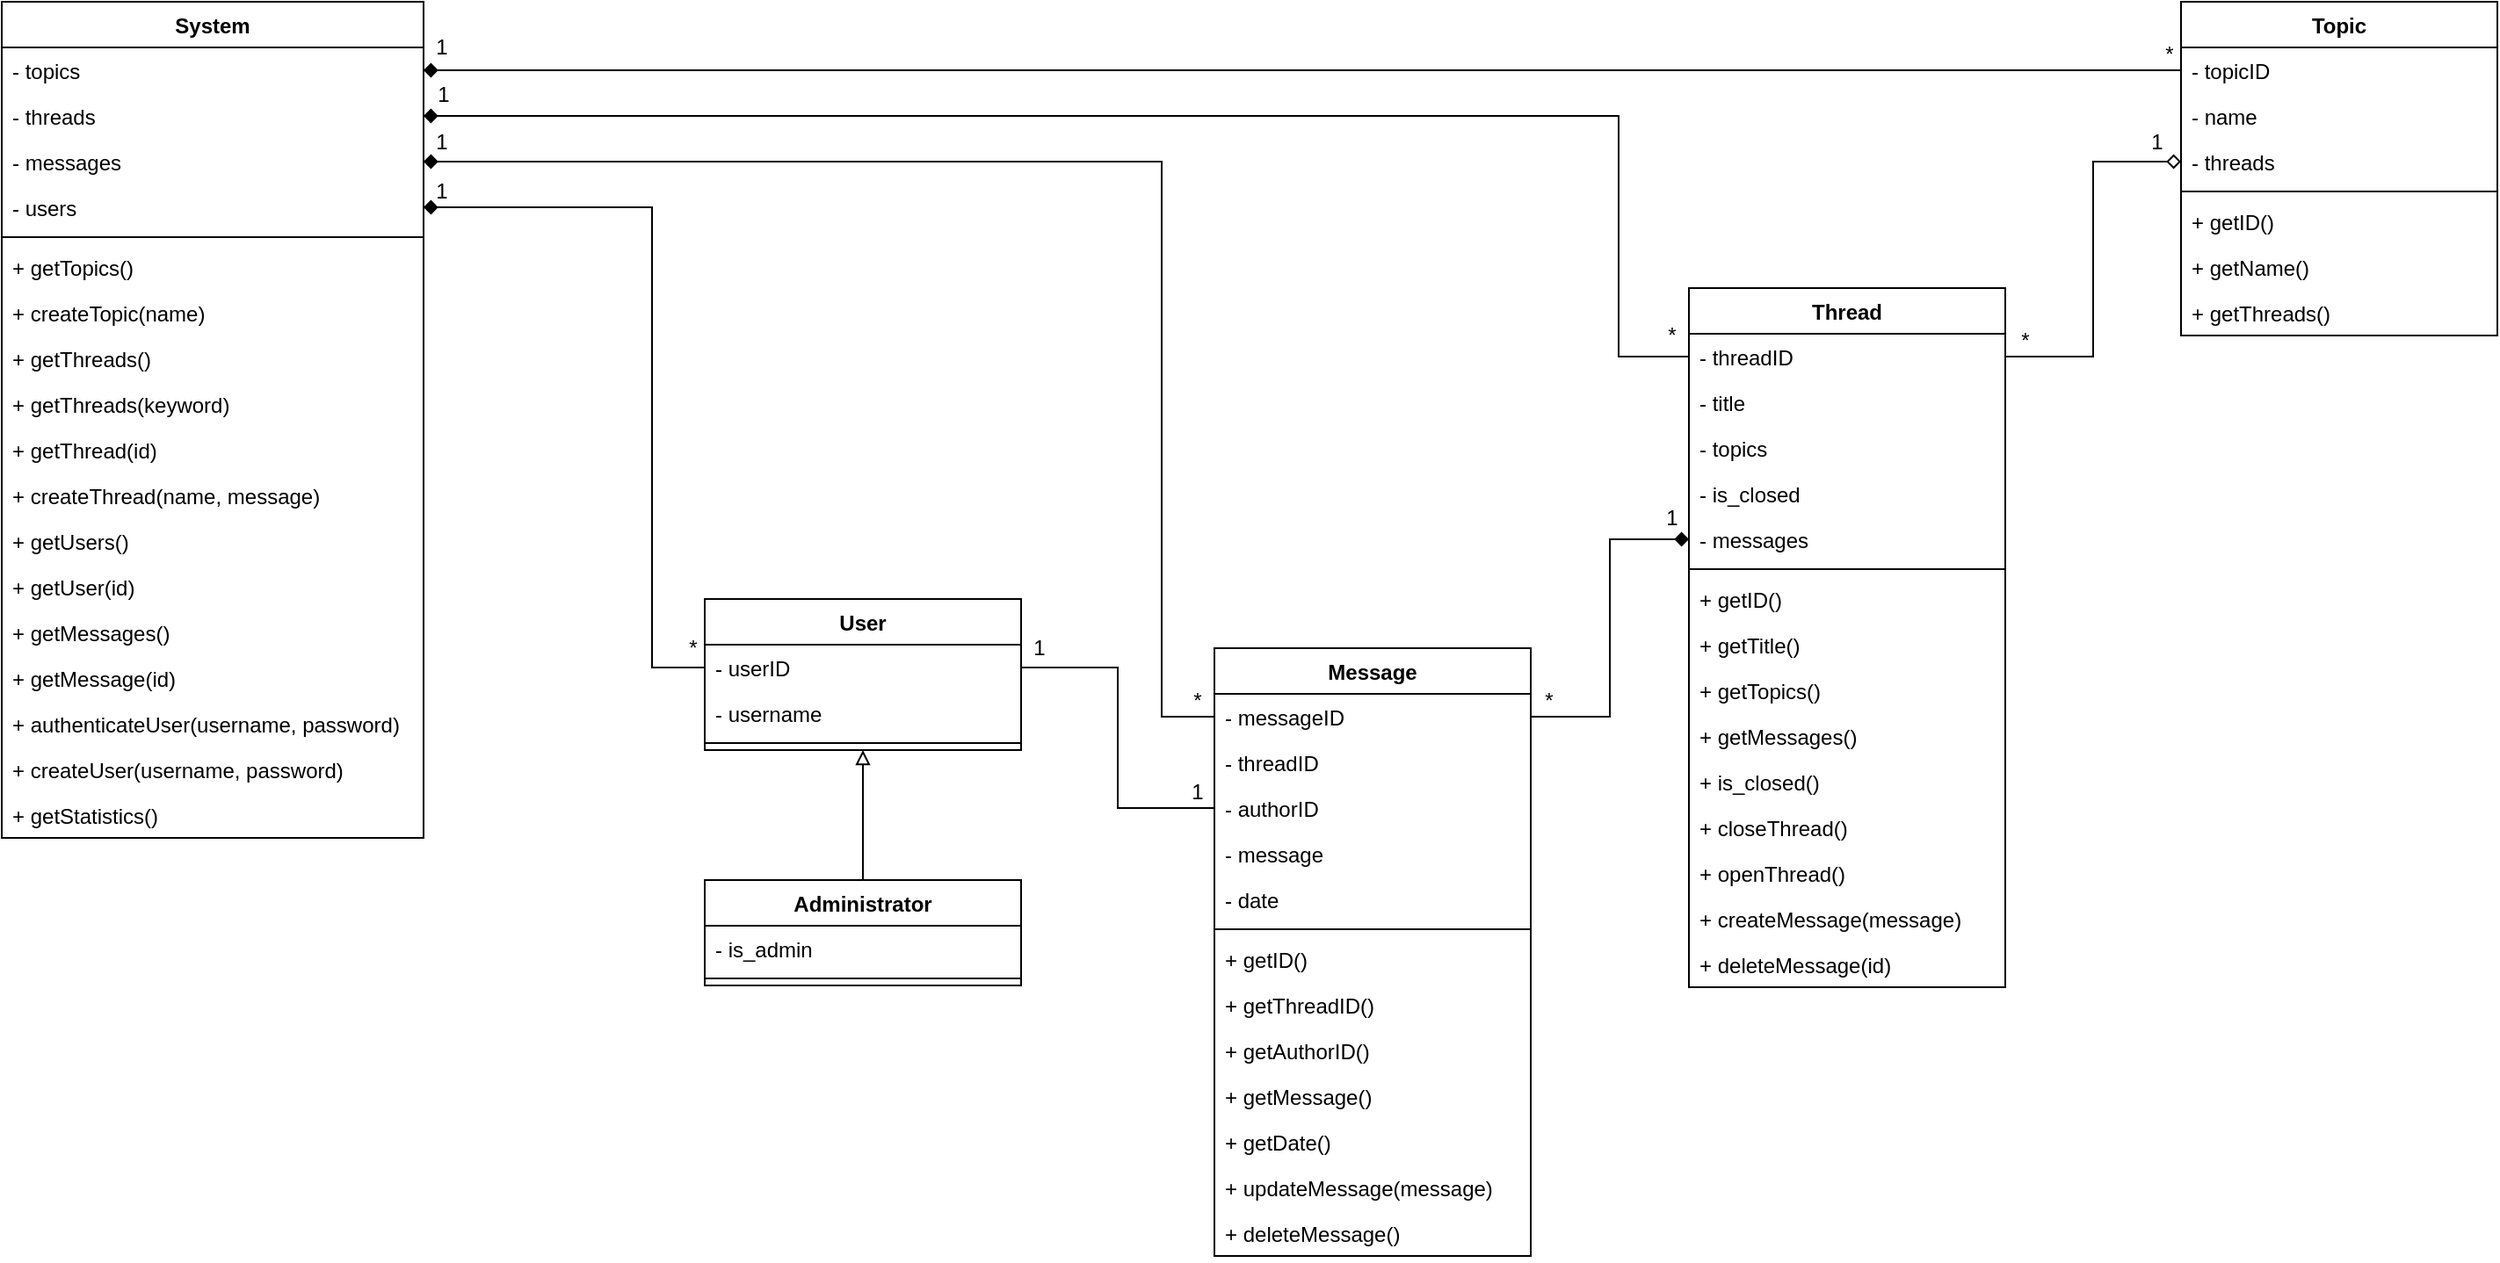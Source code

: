 <mxfile version="10.5.0" type="device"><diagram id="dw2oBZI5BR601whYxw6C" name="Page-1"><mxGraphModel dx="1567" dy="1045" grid="1" gridSize="10" guides="1" tooltips="1" connect="1" arrows="1" fold="1" page="1" pageScale="1" pageWidth="850" pageHeight="1100" math="0" shadow="0"><root><mxCell id="0"/><mxCell id="1" parent="0"/><mxCell id="RDYFZRQjuAw2cgOkWZtr-1" value="" style="group" vertex="1" connectable="0" parent="1"><mxGeometry x="440" y="380" width="180" height="86" as="geometry"/></mxCell><mxCell id="RDYFZRQjuAw2cgOkWZtr-2" value="User" style="swimlane;fontStyle=1;align=center;verticalAlign=top;childLayout=stackLayout;horizontal=1;startSize=26;horizontalStack=0;resizeParent=1;resizeParentMax=0;resizeLast=0;collapsible=1;marginBottom=0;" vertex="1" parent="RDYFZRQjuAw2cgOkWZtr-1"><mxGeometry width="180" height="86" as="geometry"/></mxCell><mxCell id="RDYFZRQjuAw2cgOkWZtr-3" value="- userID" style="text;strokeColor=none;fillColor=none;align=left;verticalAlign=top;spacingLeft=4;spacingRight=4;overflow=hidden;rotatable=0;points=[[0,0.5],[1,0.5]];portConstraint=eastwest;fontStyle=0" vertex="1" parent="RDYFZRQjuAw2cgOkWZtr-2"><mxGeometry y="26" width="180" height="26" as="geometry"/></mxCell><mxCell id="RDYFZRQjuAw2cgOkWZtr-77" value="- username" style="text;strokeColor=none;fillColor=none;align=left;verticalAlign=top;spacingLeft=4;spacingRight=4;overflow=hidden;rotatable=0;points=[[0,0.5],[1,0.5]];portConstraint=eastwest;fontStyle=0" vertex="1" parent="RDYFZRQjuAw2cgOkWZtr-2"><mxGeometry y="52" width="180" height="26" as="geometry"/></mxCell><mxCell id="RDYFZRQjuAw2cgOkWZtr-4" value="" style="line;strokeWidth=1;fillColor=none;align=left;verticalAlign=middle;spacingTop=-1;spacingLeft=3;spacingRight=3;rotatable=0;labelPosition=right;points=[];portConstraint=eastwest;fontStyle=0" vertex="1" parent="RDYFZRQjuAw2cgOkWZtr-2"><mxGeometry y="78" width="180" height="8" as="geometry"/></mxCell><mxCell id="RDYFZRQjuAw2cgOkWZtr-6" value="" style="group" vertex="1" connectable="0" parent="1"><mxGeometry x="440" y="540" width="180" height="86" as="geometry"/></mxCell><mxCell id="RDYFZRQjuAw2cgOkWZtr-7" value="Administrator" style="swimlane;fontStyle=1;align=center;verticalAlign=top;childLayout=stackLayout;horizontal=1;startSize=26;horizontalStack=0;resizeParent=1;resizeParentMax=0;resizeLast=0;collapsible=1;marginBottom=0;" vertex="1" parent="RDYFZRQjuAw2cgOkWZtr-6"><mxGeometry width="180" height="60" as="geometry"/></mxCell><mxCell id="RDYFZRQjuAw2cgOkWZtr-8" value="- is_admin" style="text;strokeColor=none;fillColor=none;align=left;verticalAlign=top;spacingLeft=4;spacingRight=4;overflow=hidden;rotatable=0;points=[[0,0.5],[1,0.5]];portConstraint=eastwest;fontStyle=0" vertex="1" parent="RDYFZRQjuAw2cgOkWZtr-7"><mxGeometry y="26" width="180" height="26" as="geometry"/></mxCell><mxCell id="RDYFZRQjuAw2cgOkWZtr-9" value="" style="line;strokeWidth=1;fillColor=none;align=left;verticalAlign=middle;spacingTop=-1;spacingLeft=3;spacingRight=3;rotatable=0;labelPosition=right;points=[];portConstraint=eastwest;fontStyle=0" vertex="1" parent="RDYFZRQjuAw2cgOkWZtr-7"><mxGeometry y="52" width="180" height="8" as="geometry"/></mxCell><mxCell id="RDYFZRQjuAw2cgOkWZtr-11" style="edgeStyle=orthogonalEdgeStyle;rounded=0;orthogonalLoop=1;jettySize=auto;html=1;endArrow=block;endFill=0;" edge="1" parent="1" source="RDYFZRQjuAw2cgOkWZtr-7" target="RDYFZRQjuAw2cgOkWZtr-2"><mxGeometry relative="1" as="geometry"/></mxCell><mxCell id="RDYFZRQjuAw2cgOkWZtr-12" value="" style="group" vertex="1" connectable="0" parent="1"><mxGeometry x="1280" y="40" width="180" height="86" as="geometry"/></mxCell><mxCell id="RDYFZRQjuAw2cgOkWZtr-13" value="Topic" style="swimlane;fontStyle=1;align=center;verticalAlign=top;childLayout=stackLayout;horizontal=1;startSize=26;horizontalStack=0;resizeParent=1;resizeParentMax=0;resizeLast=0;collapsible=1;marginBottom=0;" vertex="1" parent="RDYFZRQjuAw2cgOkWZtr-12"><mxGeometry width="180" height="190" as="geometry"/></mxCell><mxCell id="RDYFZRQjuAw2cgOkWZtr-14" value="- topicID" style="text;strokeColor=none;fillColor=none;align=left;verticalAlign=top;spacingLeft=4;spacingRight=4;overflow=hidden;rotatable=0;points=[[0,0.5],[1,0.5]];portConstraint=eastwest;fontStyle=0" vertex="1" parent="RDYFZRQjuAw2cgOkWZtr-13"><mxGeometry y="26" width="180" height="26" as="geometry"/></mxCell><mxCell id="RDYFZRQjuAw2cgOkWZtr-42" value="- name" style="text;strokeColor=none;fillColor=none;align=left;verticalAlign=top;spacingLeft=4;spacingRight=4;overflow=hidden;rotatable=0;points=[[0,0.5],[1,0.5]];portConstraint=eastwest;fontStyle=0" vertex="1" parent="RDYFZRQjuAw2cgOkWZtr-13"><mxGeometry y="52" width="180" height="26" as="geometry"/></mxCell><mxCell id="RDYFZRQjuAw2cgOkWZtr-45" value="- threads" style="text;strokeColor=none;fillColor=none;align=left;verticalAlign=top;spacingLeft=4;spacingRight=4;overflow=hidden;rotatable=0;points=[[0,0.5],[1,0.5]];portConstraint=eastwest;fontStyle=0" vertex="1" parent="RDYFZRQjuAw2cgOkWZtr-13"><mxGeometry y="78" width="180" height="26" as="geometry"/></mxCell><mxCell id="RDYFZRQjuAw2cgOkWZtr-15" value="" style="line;strokeWidth=1;fillColor=none;align=left;verticalAlign=middle;spacingTop=-1;spacingLeft=3;spacingRight=3;rotatable=0;labelPosition=right;points=[];portConstraint=eastwest;fontStyle=0" vertex="1" parent="RDYFZRQjuAw2cgOkWZtr-13"><mxGeometry y="104" width="180" height="8" as="geometry"/></mxCell><mxCell id="RDYFZRQjuAw2cgOkWZtr-16" value="+ getID()" style="text;strokeColor=none;fillColor=none;align=left;verticalAlign=top;spacingLeft=4;spacingRight=4;overflow=hidden;rotatable=0;points=[[0,0.5],[1,0.5]];portConstraint=eastwest;fontStyle=0" vertex="1" parent="RDYFZRQjuAw2cgOkWZtr-13"><mxGeometry y="112" width="180" height="26" as="geometry"/></mxCell><mxCell id="RDYFZRQjuAw2cgOkWZtr-43" value="+ getName()" style="text;strokeColor=none;fillColor=none;align=left;verticalAlign=top;spacingLeft=4;spacingRight=4;overflow=hidden;rotatable=0;points=[[0,0.5],[1,0.5]];portConstraint=eastwest;fontStyle=0" vertex="1" parent="RDYFZRQjuAw2cgOkWZtr-13"><mxGeometry y="138" width="180" height="26" as="geometry"/></mxCell><mxCell id="RDYFZRQjuAw2cgOkWZtr-44" value="+ getThreads()" style="text;strokeColor=none;fillColor=none;align=left;verticalAlign=top;spacingLeft=4;spacingRight=4;overflow=hidden;rotatable=0;points=[[0,0.5],[1,0.5]];portConstraint=eastwest;fontStyle=0" vertex="1" parent="RDYFZRQjuAw2cgOkWZtr-13"><mxGeometry y="164" width="180" height="26" as="geometry"/></mxCell><mxCell id="RDYFZRQjuAw2cgOkWZtr-17" value="" style="group" vertex="1" connectable="0" parent="1"><mxGeometry x="1000" y="203" width="180" height="86" as="geometry"/></mxCell><mxCell id="RDYFZRQjuAw2cgOkWZtr-18" value="Thread" style="swimlane;fontStyle=1;align=center;verticalAlign=top;childLayout=stackLayout;horizontal=1;startSize=26;horizontalStack=0;resizeParent=1;resizeParentMax=0;resizeLast=0;collapsible=1;marginBottom=0;" vertex="1" parent="RDYFZRQjuAw2cgOkWZtr-17"><mxGeometry width="180" height="398" as="geometry"/></mxCell><mxCell id="RDYFZRQjuAw2cgOkWZtr-19" value="- threadID&#10;" style="text;strokeColor=none;fillColor=none;align=left;verticalAlign=top;spacingLeft=4;spacingRight=4;overflow=hidden;rotatable=0;points=[[0,0.5],[1,0.5]];portConstraint=eastwest;fontStyle=0" vertex="1" parent="RDYFZRQjuAw2cgOkWZtr-18"><mxGeometry y="26" width="180" height="26" as="geometry"/></mxCell><mxCell id="RDYFZRQjuAw2cgOkWZtr-48" value="- title&#10;" style="text;strokeColor=none;fillColor=none;align=left;verticalAlign=top;spacingLeft=4;spacingRight=4;overflow=hidden;rotatable=0;points=[[0,0.5],[1,0.5]];portConstraint=eastwest;fontStyle=0" vertex="1" parent="RDYFZRQjuAw2cgOkWZtr-18"><mxGeometry y="52" width="180" height="26" as="geometry"/></mxCell><mxCell id="RDYFZRQjuAw2cgOkWZtr-36" value="- topics&#10;&#10;" style="text;strokeColor=none;fillColor=none;align=left;verticalAlign=top;spacingLeft=4;spacingRight=4;overflow=hidden;rotatable=0;points=[[0,0.5],[1,0.5]];portConstraint=eastwest;fontStyle=0" vertex="1" parent="RDYFZRQjuAw2cgOkWZtr-18"><mxGeometry y="78" width="180" height="26" as="geometry"/></mxCell><mxCell id="RDYFZRQjuAw2cgOkWZtr-59" value="- is_closed&#10;&#10;" style="text;strokeColor=none;fillColor=none;align=left;verticalAlign=top;spacingLeft=4;spacingRight=4;overflow=hidden;rotatable=0;points=[[0,0.5],[1,0.5]];portConstraint=eastwest;fontStyle=0" vertex="1" parent="RDYFZRQjuAw2cgOkWZtr-18"><mxGeometry y="104" width="180" height="26" as="geometry"/></mxCell><mxCell id="RDYFZRQjuAw2cgOkWZtr-37" value="- messages&#10;&#10;" style="text;strokeColor=none;fillColor=none;align=left;verticalAlign=top;spacingLeft=4;spacingRight=4;overflow=hidden;rotatable=0;points=[[0,0.5],[1,0.5]];portConstraint=eastwest;fontStyle=0" vertex="1" parent="RDYFZRQjuAw2cgOkWZtr-18"><mxGeometry y="130" width="180" height="26" as="geometry"/></mxCell><mxCell id="RDYFZRQjuAw2cgOkWZtr-20" value="" style="line;strokeWidth=1;fillColor=none;align=left;verticalAlign=middle;spacingTop=-1;spacingLeft=3;spacingRight=3;rotatable=0;labelPosition=right;points=[];portConstraint=eastwest;fontStyle=0" vertex="1" parent="RDYFZRQjuAw2cgOkWZtr-18"><mxGeometry y="156" width="180" height="8" as="geometry"/></mxCell><mxCell id="RDYFZRQjuAw2cgOkWZtr-46" value="+ getID()" style="text;strokeColor=none;fillColor=none;align=left;verticalAlign=top;spacingLeft=4;spacingRight=4;overflow=hidden;rotatable=0;points=[[0,0.5],[1,0.5]];portConstraint=eastwest;fontStyle=0" vertex="1" parent="RDYFZRQjuAw2cgOkWZtr-18"><mxGeometry y="164" width="180" height="26" as="geometry"/></mxCell><mxCell id="RDYFZRQjuAw2cgOkWZtr-49" value="+ getTitle()" style="text;strokeColor=none;fillColor=none;align=left;verticalAlign=top;spacingLeft=4;spacingRight=4;overflow=hidden;rotatable=0;points=[[0,0.5],[1,0.5]];portConstraint=eastwest;fontStyle=0" vertex="1" parent="RDYFZRQjuAw2cgOkWZtr-18"><mxGeometry y="190" width="180" height="26" as="geometry"/></mxCell><mxCell id="RDYFZRQjuAw2cgOkWZtr-47" value="+ getTopics()" style="text;strokeColor=none;fillColor=none;align=left;verticalAlign=top;spacingLeft=4;spacingRight=4;overflow=hidden;rotatable=0;points=[[0,0.5],[1,0.5]];portConstraint=eastwest;fontStyle=0" vertex="1" parent="RDYFZRQjuAw2cgOkWZtr-18"><mxGeometry y="216" width="180" height="26" as="geometry"/></mxCell><mxCell id="RDYFZRQjuAw2cgOkWZtr-21" value="+ getMessages()" style="text;strokeColor=none;fillColor=none;align=left;verticalAlign=top;spacingLeft=4;spacingRight=4;overflow=hidden;rotatable=0;points=[[0,0.5],[1,0.5]];portConstraint=eastwest;fontStyle=0" vertex="1" parent="RDYFZRQjuAw2cgOkWZtr-18"><mxGeometry y="242" width="180" height="26" as="geometry"/></mxCell><mxCell id="RDYFZRQjuAw2cgOkWZtr-61" value="+ is_closed()" style="text;strokeColor=none;fillColor=none;align=left;verticalAlign=top;spacingLeft=4;spacingRight=4;overflow=hidden;rotatable=0;points=[[0,0.5],[1,0.5]];portConstraint=eastwest;fontStyle=0" vertex="1" parent="RDYFZRQjuAw2cgOkWZtr-18"><mxGeometry y="268" width="180" height="26" as="geometry"/></mxCell><mxCell id="RDYFZRQjuAw2cgOkWZtr-50" value="+ closeThread()" style="text;strokeColor=none;fillColor=none;align=left;verticalAlign=top;spacingLeft=4;spacingRight=4;overflow=hidden;rotatable=0;points=[[0,0.5],[1,0.5]];portConstraint=eastwest;fontStyle=0" vertex="1" parent="RDYFZRQjuAw2cgOkWZtr-18"><mxGeometry y="294" width="180" height="26" as="geometry"/></mxCell><mxCell id="RDYFZRQjuAw2cgOkWZtr-60" value="+ openThread()" style="text;strokeColor=none;fillColor=none;align=left;verticalAlign=top;spacingLeft=4;spacingRight=4;overflow=hidden;rotatable=0;points=[[0,0.5],[1,0.5]];portConstraint=eastwest;fontStyle=0" vertex="1" parent="RDYFZRQjuAw2cgOkWZtr-18"><mxGeometry y="320" width="180" height="26" as="geometry"/></mxCell><mxCell id="RDYFZRQjuAw2cgOkWZtr-51" value="+ createMessage(message)" style="text;strokeColor=none;fillColor=none;align=left;verticalAlign=top;spacingLeft=4;spacingRight=4;overflow=hidden;rotatable=0;points=[[0,0.5],[1,0.5]];portConstraint=eastwest;fontStyle=0" vertex="1" parent="RDYFZRQjuAw2cgOkWZtr-18"><mxGeometry y="346" width="180" height="26" as="geometry"/></mxCell><mxCell id="RDYFZRQjuAw2cgOkWZtr-52" value="+ deleteMessage(id)" style="text;strokeColor=none;fillColor=none;align=left;verticalAlign=top;spacingLeft=4;spacingRight=4;overflow=hidden;rotatable=0;points=[[0,0.5],[1,0.5]];portConstraint=eastwest;fontStyle=0" vertex="1" parent="RDYFZRQjuAw2cgOkWZtr-18"><mxGeometry y="372" width="180" height="26" as="geometry"/></mxCell><mxCell id="RDYFZRQjuAw2cgOkWZtr-22" value="" style="group" vertex="1" connectable="0" parent="1"><mxGeometry x="730" y="408" width="180" height="86" as="geometry"/></mxCell><mxCell id="RDYFZRQjuAw2cgOkWZtr-23" value="Message" style="swimlane;fontStyle=1;align=center;verticalAlign=top;childLayout=stackLayout;horizontal=1;startSize=26;horizontalStack=0;resizeParent=1;resizeParentMax=0;resizeLast=0;collapsible=1;marginBottom=0;" vertex="1" parent="RDYFZRQjuAw2cgOkWZtr-22"><mxGeometry width="180" height="346" as="geometry"/></mxCell><mxCell id="RDYFZRQjuAw2cgOkWZtr-24" value="- messageID" style="text;strokeColor=none;fillColor=none;align=left;verticalAlign=top;spacingLeft=4;spacingRight=4;overflow=hidden;rotatable=0;points=[[0,0.5],[1,0.5]];portConstraint=eastwest;fontStyle=0" vertex="1" parent="RDYFZRQjuAw2cgOkWZtr-23"><mxGeometry y="26" width="180" height="26" as="geometry"/></mxCell><mxCell id="RDYFZRQjuAw2cgOkWZtr-38" value="- threadID&#10;" style="text;strokeColor=none;fillColor=none;align=left;verticalAlign=top;spacingLeft=4;spacingRight=4;overflow=hidden;rotatable=0;points=[[0,0.5],[1,0.5]];portConstraint=eastwest;fontStyle=0" vertex="1" parent="RDYFZRQjuAw2cgOkWZtr-23"><mxGeometry y="52" width="180" height="26" as="geometry"/></mxCell><mxCell id="RDYFZRQjuAw2cgOkWZtr-34" value="- authorID" style="text;strokeColor=none;fillColor=none;align=left;verticalAlign=top;spacingLeft=4;spacingRight=4;overflow=hidden;rotatable=0;points=[[0,0.5],[1,0.5]];portConstraint=eastwest;fontStyle=0" vertex="1" parent="RDYFZRQjuAw2cgOkWZtr-23"><mxGeometry y="78" width="180" height="26" as="geometry"/></mxCell><mxCell id="RDYFZRQjuAw2cgOkWZtr-97" value="- message" style="text;strokeColor=none;fillColor=none;align=left;verticalAlign=top;spacingLeft=4;spacingRight=4;overflow=hidden;rotatable=0;points=[[0,0.5],[1,0.5]];portConstraint=eastwest;fontStyle=0" vertex="1" parent="RDYFZRQjuAw2cgOkWZtr-23"><mxGeometry y="104" width="180" height="26" as="geometry"/></mxCell><mxCell id="RDYFZRQjuAw2cgOkWZtr-32" value="- date" style="text;strokeColor=none;fillColor=none;align=left;verticalAlign=top;spacingLeft=4;spacingRight=4;overflow=hidden;rotatable=0;points=[[0,0.5],[1,0.5]];portConstraint=eastwest;fontStyle=0" vertex="1" parent="RDYFZRQjuAw2cgOkWZtr-23"><mxGeometry y="130" width="180" height="26" as="geometry"/></mxCell><mxCell id="RDYFZRQjuAw2cgOkWZtr-25" value="" style="line;strokeWidth=1;fillColor=none;align=left;verticalAlign=middle;spacingTop=-1;spacingLeft=3;spacingRight=3;rotatable=0;labelPosition=right;points=[];portConstraint=eastwest;fontStyle=0" vertex="1" parent="RDYFZRQjuAw2cgOkWZtr-23"><mxGeometry y="156" width="180" height="8" as="geometry"/></mxCell><mxCell id="RDYFZRQjuAw2cgOkWZtr-35" value="+ getID()" style="text;strokeColor=none;fillColor=none;align=left;verticalAlign=top;spacingLeft=4;spacingRight=4;overflow=hidden;rotatable=0;points=[[0,0.5],[1,0.5]];portConstraint=eastwest;fontStyle=0" vertex="1" parent="RDYFZRQjuAw2cgOkWZtr-23"><mxGeometry y="164" width="180" height="26" as="geometry"/></mxCell><mxCell id="RDYFZRQjuAw2cgOkWZtr-55" value="+ getThreadID()" style="text;strokeColor=none;fillColor=none;align=left;verticalAlign=top;spacingLeft=4;spacingRight=4;overflow=hidden;rotatable=0;points=[[0,0.5],[1,0.5]];portConstraint=eastwest;fontStyle=0" vertex="1" parent="RDYFZRQjuAw2cgOkWZtr-23"><mxGeometry y="190" width="180" height="26" as="geometry"/></mxCell><mxCell id="RDYFZRQjuAw2cgOkWZtr-56" value="+ getAuthorID()" style="text;strokeColor=none;fillColor=none;align=left;verticalAlign=top;spacingLeft=4;spacingRight=4;overflow=hidden;rotatable=0;points=[[0,0.5],[1,0.5]];portConstraint=eastwest;fontStyle=0" vertex="1" parent="RDYFZRQjuAw2cgOkWZtr-23"><mxGeometry y="216" width="180" height="26" as="geometry"/></mxCell><mxCell id="RDYFZRQjuAw2cgOkWZtr-98" value="+ getMessage()" style="text;strokeColor=none;fillColor=none;align=left;verticalAlign=top;spacingLeft=4;spacingRight=4;overflow=hidden;rotatable=0;points=[[0,0.5],[1,0.5]];portConstraint=eastwest;fontStyle=0" vertex="1" parent="RDYFZRQjuAw2cgOkWZtr-23"><mxGeometry y="242" width="180" height="26" as="geometry"/></mxCell><mxCell id="RDYFZRQjuAw2cgOkWZtr-57" value="+ getDate()" style="text;strokeColor=none;fillColor=none;align=left;verticalAlign=top;spacingLeft=4;spacingRight=4;overflow=hidden;rotatable=0;points=[[0,0.5],[1,0.5]];portConstraint=eastwest;fontStyle=0" vertex="1" parent="RDYFZRQjuAw2cgOkWZtr-23"><mxGeometry y="268" width="180" height="26" as="geometry"/></mxCell><mxCell id="RDYFZRQjuAw2cgOkWZtr-54" value="+ updateMessage(message)" style="text;strokeColor=none;fillColor=none;align=left;verticalAlign=top;spacingLeft=4;spacingRight=4;overflow=hidden;rotatable=0;points=[[0,0.5],[1,0.5]];portConstraint=eastwest;fontStyle=0" vertex="1" parent="RDYFZRQjuAw2cgOkWZtr-23"><mxGeometry y="294" width="180" height="26" as="geometry"/></mxCell><mxCell id="RDYFZRQjuAw2cgOkWZtr-53" value="+ deleteMessage()" style="text;strokeColor=none;fillColor=none;align=left;verticalAlign=top;spacingLeft=4;spacingRight=4;overflow=hidden;rotatable=0;points=[[0,0.5],[1,0.5]];portConstraint=eastwest;fontStyle=0" vertex="1" parent="RDYFZRQjuAw2cgOkWZtr-23"><mxGeometry y="320" width="180" height="26" as="geometry"/></mxCell><mxCell id="RDYFZRQjuAw2cgOkWZtr-27" value="System" style="swimlane;fontStyle=1;align=center;verticalAlign=top;childLayout=stackLayout;horizontal=1;startSize=26;horizontalStack=0;resizeParent=1;resizeParentMax=0;resizeLast=0;collapsible=1;marginBottom=0;" vertex="1" parent="1"><mxGeometry x="40" y="40" width="240" height="476" as="geometry"/></mxCell><mxCell id="RDYFZRQjuAw2cgOkWZtr-28" value="- topics&#10;" style="text;strokeColor=none;fillColor=none;align=left;verticalAlign=top;spacingLeft=4;spacingRight=4;overflow=hidden;rotatable=0;points=[[0,0.5],[1,0.5]];portConstraint=eastwest;fontStyle=0" vertex="1" parent="RDYFZRQjuAw2cgOkWZtr-27"><mxGeometry y="26" width="240" height="26" as="geometry"/></mxCell><mxCell id="RDYFZRQjuAw2cgOkWZtr-62" value="- threads&#10;" style="text;strokeColor=none;fillColor=none;align=left;verticalAlign=top;spacingLeft=4;spacingRight=4;overflow=hidden;rotatable=0;points=[[0,0.5],[1,0.5]];portConstraint=eastwest;fontStyle=0" vertex="1" parent="RDYFZRQjuAw2cgOkWZtr-27"><mxGeometry y="52" width="240" height="26" as="geometry"/></mxCell><mxCell id="RDYFZRQjuAw2cgOkWZtr-72" value="- messages&#10;" style="text;strokeColor=none;fillColor=none;align=left;verticalAlign=top;spacingLeft=4;spacingRight=4;overflow=hidden;rotatable=0;points=[[0,0.5],[1,0.5]];portConstraint=eastwest;fontStyle=0" vertex="1" parent="RDYFZRQjuAw2cgOkWZtr-27"><mxGeometry y="78" width="240" height="26" as="geometry"/></mxCell><mxCell id="RDYFZRQjuAw2cgOkWZtr-67" value="- users&#10;" style="text;strokeColor=none;fillColor=none;align=left;verticalAlign=top;spacingLeft=4;spacingRight=4;overflow=hidden;rotatable=0;points=[[0,0.5],[1,0.5]];portConstraint=eastwest;fontStyle=0" vertex="1" parent="RDYFZRQjuAw2cgOkWZtr-27"><mxGeometry y="104" width="240" height="26" as="geometry"/></mxCell><mxCell id="RDYFZRQjuAw2cgOkWZtr-29" value="" style="line;strokeWidth=1;fillColor=none;align=left;verticalAlign=middle;spacingTop=-1;spacingLeft=3;spacingRight=3;rotatable=0;labelPosition=right;points=[];portConstraint=eastwest;fontStyle=0" vertex="1" parent="RDYFZRQjuAw2cgOkWZtr-27"><mxGeometry y="130" width="240" height="8" as="geometry"/></mxCell><mxCell id="RDYFZRQjuAw2cgOkWZtr-30" value="+ getTopics()" style="text;strokeColor=none;fillColor=none;align=left;verticalAlign=top;spacingLeft=4;spacingRight=4;overflow=hidden;rotatable=0;points=[[0,0.5],[1,0.5]];portConstraint=eastwest;fontStyle=0" vertex="1" parent="RDYFZRQjuAw2cgOkWZtr-27"><mxGeometry y="138" width="240" height="26" as="geometry"/></mxCell><mxCell id="RDYFZRQjuAw2cgOkWZtr-65" value="+ createTopic(name)" style="text;strokeColor=none;fillColor=none;align=left;verticalAlign=top;spacingLeft=4;spacingRight=4;overflow=hidden;rotatable=0;points=[[0,0.5],[1,0.5]];portConstraint=eastwest;fontStyle=0" vertex="1" parent="RDYFZRQjuAw2cgOkWZtr-27"><mxGeometry y="164" width="240" height="26" as="geometry"/></mxCell><mxCell id="RDYFZRQjuAw2cgOkWZtr-63" value="+ getThreads()" style="text;strokeColor=none;fillColor=none;align=left;verticalAlign=top;spacingLeft=4;spacingRight=4;overflow=hidden;rotatable=0;points=[[0,0.5],[1,0.5]];portConstraint=eastwest;fontStyle=0" vertex="1" parent="RDYFZRQjuAw2cgOkWZtr-27"><mxGeometry y="190" width="240" height="26" as="geometry"/></mxCell><mxCell id="RDYFZRQjuAw2cgOkWZtr-64" value="+ getThreads(keyword)" style="text;strokeColor=none;fillColor=none;align=left;verticalAlign=top;spacingLeft=4;spacingRight=4;overflow=hidden;rotatable=0;points=[[0,0.5],[1,0.5]];portConstraint=eastwest;fontStyle=0" vertex="1" parent="RDYFZRQjuAw2cgOkWZtr-27"><mxGeometry y="216" width="240" height="26" as="geometry"/></mxCell><mxCell id="RDYFZRQjuAw2cgOkWZtr-75" value="+ getThread(id)" style="text;strokeColor=none;fillColor=none;align=left;verticalAlign=top;spacingLeft=4;spacingRight=4;overflow=hidden;rotatable=0;points=[[0,0.5],[1,0.5]];portConstraint=eastwest;fontStyle=0" vertex="1" parent="RDYFZRQjuAw2cgOkWZtr-27"><mxGeometry y="242" width="240" height="26" as="geometry"/></mxCell><mxCell id="RDYFZRQjuAw2cgOkWZtr-66" value="+ createThread(name, message)" style="text;strokeColor=none;fillColor=none;align=left;verticalAlign=top;spacingLeft=4;spacingRight=4;overflow=hidden;rotatable=0;points=[[0,0.5],[1,0.5]];portConstraint=eastwest;fontStyle=0" vertex="1" parent="RDYFZRQjuAw2cgOkWZtr-27"><mxGeometry y="268" width="240" height="26" as="geometry"/></mxCell><mxCell id="RDYFZRQjuAw2cgOkWZtr-68" value="+ getUsers()" style="text;strokeColor=none;fillColor=none;align=left;verticalAlign=top;spacingLeft=4;spacingRight=4;overflow=hidden;rotatable=0;points=[[0,0.5],[1,0.5]];portConstraint=eastwest;fontStyle=0" vertex="1" parent="RDYFZRQjuAw2cgOkWZtr-27"><mxGeometry y="294" width="240" height="26" as="geometry"/></mxCell><mxCell id="RDYFZRQjuAw2cgOkWZtr-69" value="+ getUser(id)" style="text;strokeColor=none;fillColor=none;align=left;verticalAlign=top;spacingLeft=4;spacingRight=4;overflow=hidden;rotatable=0;points=[[0,0.5],[1,0.5]];portConstraint=eastwest;fontStyle=0" vertex="1" parent="RDYFZRQjuAw2cgOkWZtr-27"><mxGeometry y="320" width="240" height="26" as="geometry"/></mxCell><mxCell id="RDYFZRQjuAw2cgOkWZtr-73" value="+ getMessages()" style="text;strokeColor=none;fillColor=none;align=left;verticalAlign=top;spacingLeft=4;spacingRight=4;overflow=hidden;rotatable=0;points=[[0,0.5],[1,0.5]];portConstraint=eastwest;fontStyle=0" vertex="1" parent="RDYFZRQjuAw2cgOkWZtr-27"><mxGeometry y="346" width="240" height="26" as="geometry"/></mxCell><mxCell id="RDYFZRQjuAw2cgOkWZtr-74" value="+ getMessage(id)" style="text;strokeColor=none;fillColor=none;align=left;verticalAlign=top;spacingLeft=4;spacingRight=4;overflow=hidden;rotatable=0;points=[[0,0.5],[1,0.5]];portConstraint=eastwest;fontStyle=0" vertex="1" parent="RDYFZRQjuAw2cgOkWZtr-27"><mxGeometry y="372" width="240" height="26" as="geometry"/></mxCell><mxCell id="RDYFZRQjuAw2cgOkWZtr-76" value="+ authenticateUser(username, password)" style="text;strokeColor=none;fillColor=none;align=left;verticalAlign=top;spacingLeft=4;spacingRight=4;overflow=hidden;rotatable=0;points=[[0,0.5],[1,0.5]];portConstraint=eastwest;fontStyle=0" vertex="1" parent="RDYFZRQjuAw2cgOkWZtr-27"><mxGeometry y="398" width="240" height="26" as="geometry"/></mxCell><mxCell id="RDYFZRQjuAw2cgOkWZtr-70" value="+ createUser(username, password)" style="text;strokeColor=none;fillColor=none;align=left;verticalAlign=top;spacingLeft=4;spacingRight=4;overflow=hidden;rotatable=0;points=[[0,0.5],[1,0.5]];portConstraint=eastwest;fontStyle=0" vertex="1" parent="RDYFZRQjuAw2cgOkWZtr-27"><mxGeometry y="424" width="240" height="26" as="geometry"/></mxCell><mxCell id="RDYFZRQjuAw2cgOkWZtr-71" value="+ getStatistics()" style="text;strokeColor=none;fillColor=none;align=left;verticalAlign=top;spacingLeft=4;spacingRight=4;overflow=hidden;rotatable=0;points=[[0,0.5],[1,0.5]];portConstraint=eastwest;fontStyle=0" vertex="1" parent="RDYFZRQjuAw2cgOkWZtr-27"><mxGeometry y="450" width="240" height="26" as="geometry"/></mxCell><mxCell id="RDYFZRQjuAw2cgOkWZtr-39" style="edgeStyle=orthogonalEdgeStyle;rounded=0;orthogonalLoop=1;jettySize=auto;html=1;endArrow=none;endFill=0;entryX=0;entryY=0.5;entryDx=0;entryDy=0;exitX=1;exitY=0.5;exitDx=0;exitDy=0;" edge="1" parent="1" source="RDYFZRQjuAw2cgOkWZtr-3" target="RDYFZRQjuAw2cgOkWZtr-34"><mxGeometry relative="1" as="geometry"/></mxCell><mxCell id="RDYFZRQjuAw2cgOkWZtr-82" value="1" style="text;html=1;resizable=0;points=[];align=center;verticalAlign=middle;labelBackgroundColor=#ffffff;" vertex="1" connectable="0" parent="RDYFZRQjuAw2cgOkWZtr-39"><mxGeometry x="0.84" y="1" relative="1" as="geometry"><mxPoint x="5" y="-8" as="offset"/></mxGeometry></mxCell><mxCell id="RDYFZRQjuAw2cgOkWZtr-83" value="1" style="text;html=1;resizable=0;points=[];align=center;verticalAlign=middle;labelBackgroundColor=#ffffff;" vertex="1" connectable="0" parent="RDYFZRQjuAw2cgOkWZtr-39"><mxGeometry x="-0.891" y="-1" relative="1" as="geometry"><mxPoint x="-0.5" y="-12" as="offset"/></mxGeometry></mxCell><mxCell id="RDYFZRQjuAw2cgOkWZtr-40" style="edgeStyle=orthogonalEdgeStyle;rounded=0;orthogonalLoop=1;jettySize=auto;html=1;endArrow=diamond;endFill=1;exitX=1;exitY=0.5;exitDx=0;exitDy=0;entryX=0;entryY=0.5;entryDx=0;entryDy=0;" edge="1" parent="1" source="RDYFZRQjuAw2cgOkWZtr-24" target="RDYFZRQjuAw2cgOkWZtr-37"><mxGeometry relative="1" as="geometry"/></mxCell><mxCell id="RDYFZRQjuAw2cgOkWZtr-91" value="1" style="text;html=1;resizable=0;points=[];align=center;verticalAlign=middle;labelBackgroundColor=#ffffff;" vertex="1" connectable="0" parent="RDYFZRQjuAw2cgOkWZtr-40"><mxGeometry x="0.863" y="1" relative="1" as="geometry"><mxPoint x="3" y="-11" as="offset"/></mxGeometry></mxCell><mxCell id="RDYFZRQjuAw2cgOkWZtr-92" value="*" style="text;html=1;resizable=0;points=[];align=center;verticalAlign=middle;labelBackgroundColor=#ffffff;" vertex="1" connectable="0" parent="RDYFZRQjuAw2cgOkWZtr-40"><mxGeometry x="-0.892" y="1" relative="1" as="geometry"><mxPoint x="-0.5" y="-8.5" as="offset"/></mxGeometry></mxCell><mxCell id="RDYFZRQjuAw2cgOkWZtr-41" style="edgeStyle=orthogonalEdgeStyle;rounded=0;orthogonalLoop=1;jettySize=auto;html=1;exitX=1;exitY=0.5;exitDx=0;exitDy=0;endArrow=diamond;endFill=0;entryX=0;entryY=0.5;entryDx=0;entryDy=0;" edge="1" parent="1" source="RDYFZRQjuAw2cgOkWZtr-19" target="RDYFZRQjuAw2cgOkWZtr-45"><mxGeometry relative="1" as="geometry"/></mxCell><mxCell id="RDYFZRQjuAw2cgOkWZtr-93" value="1" style="text;html=1;resizable=0;points=[];align=center;verticalAlign=middle;labelBackgroundColor=#ffffff;" vertex="1" connectable="0" parent="RDYFZRQjuAw2cgOkWZtr-41"><mxGeometry x="0.869" y="1" relative="1" as="geometry"><mxPoint y="-10" as="offset"/></mxGeometry></mxCell><mxCell id="RDYFZRQjuAw2cgOkWZtr-94" value="*" style="text;html=1;resizable=0;points=[];align=center;verticalAlign=middle;labelBackgroundColor=#ffffff;" vertex="1" connectable="0" parent="RDYFZRQjuAw2cgOkWZtr-41"><mxGeometry x="-0.895" y="-1" relative="1" as="geometry"><mxPoint y="-10" as="offset"/></mxGeometry></mxCell><mxCell id="RDYFZRQjuAw2cgOkWZtr-78" style="edgeStyle=orthogonalEdgeStyle;rounded=0;orthogonalLoop=1;jettySize=auto;html=1;exitX=0;exitY=0.5;exitDx=0;exitDy=0;entryX=1;entryY=0.5;entryDx=0;entryDy=0;endArrow=diamond;endFill=1;" edge="1" parent="1" source="RDYFZRQjuAw2cgOkWZtr-14" target="RDYFZRQjuAw2cgOkWZtr-28"><mxGeometry relative="1" as="geometry"/></mxCell><mxCell id="RDYFZRQjuAw2cgOkWZtr-87" value="1" style="text;html=1;resizable=0;points=[];align=center;verticalAlign=middle;labelBackgroundColor=#ffffff;" vertex="1" connectable="0" parent="RDYFZRQjuAw2cgOkWZtr-78"><mxGeometry x="0.982" y="-3" relative="1" as="geometry"><mxPoint x="0.5" y="-10" as="offset"/></mxGeometry></mxCell><mxCell id="RDYFZRQjuAw2cgOkWZtr-96" value="*" style="text;html=1;resizable=0;points=[];align=center;verticalAlign=middle;labelBackgroundColor=#ffffff;" vertex="1" connectable="0" parent="RDYFZRQjuAw2cgOkWZtr-78"><mxGeometry x="-0.986" y="1" relative="1" as="geometry"><mxPoint y="-10" as="offset"/></mxGeometry></mxCell><mxCell id="RDYFZRQjuAw2cgOkWZtr-79" style="edgeStyle=orthogonalEdgeStyle;rounded=0;orthogonalLoop=1;jettySize=auto;html=1;exitX=0;exitY=0.5;exitDx=0;exitDy=0;endArrow=diamond;endFill=1;entryX=1;entryY=0.5;entryDx=0;entryDy=0;" edge="1" parent="1" source="RDYFZRQjuAw2cgOkWZtr-19" target="RDYFZRQjuAw2cgOkWZtr-62"><mxGeometry relative="1" as="geometry"><mxPoint x="310" y="105" as="targetPoint"/><Array as="points"><mxPoint x="960" y="242"/><mxPoint x="960" y="105"/></Array></mxGeometry></mxCell><mxCell id="RDYFZRQjuAw2cgOkWZtr-86" value="1" style="text;html=1;resizable=0;points=[];align=center;verticalAlign=middle;labelBackgroundColor=#ffffff;" vertex="1" connectable="0" parent="RDYFZRQjuAw2cgOkWZtr-79"><mxGeometry x="0.963" y="2" relative="1" as="geometry"><mxPoint x="-5" y="-14" as="offset"/></mxGeometry></mxCell><mxCell id="RDYFZRQjuAw2cgOkWZtr-89" value="*" style="text;html=1;resizable=0;points=[];align=center;verticalAlign=middle;labelBackgroundColor=#ffffff;" vertex="1" connectable="0" parent="RDYFZRQjuAw2cgOkWZtr-79"><mxGeometry x="-0.974" y="1" relative="1" as="geometry"><mxPoint x="0.5" y="-13" as="offset"/></mxGeometry></mxCell><mxCell id="RDYFZRQjuAw2cgOkWZtr-80" style="edgeStyle=orthogonalEdgeStyle;rounded=0;orthogonalLoop=1;jettySize=auto;html=1;exitX=0;exitY=0.5;exitDx=0;exitDy=0;entryX=1;entryY=0.5;entryDx=0;entryDy=0;endArrow=diamond;endFill=1;" edge="1" parent="1" source="RDYFZRQjuAw2cgOkWZtr-24" target="RDYFZRQjuAw2cgOkWZtr-72"><mxGeometry relative="1" as="geometry"><Array as="points"><mxPoint x="700" y="447"/><mxPoint x="700" y="131"/></Array></mxGeometry></mxCell><mxCell id="RDYFZRQjuAw2cgOkWZtr-85" value="1" style="text;html=1;resizable=0;points=[];align=center;verticalAlign=middle;labelBackgroundColor=#ffffff;" vertex="1" connectable="0" parent="RDYFZRQjuAw2cgOkWZtr-80"><mxGeometry x="0.973" y="-2" relative="1" as="geometry"><mxPoint x="-0.5" y="-9" as="offset"/></mxGeometry></mxCell><mxCell id="RDYFZRQjuAw2cgOkWZtr-88" value="*" style="text;html=1;resizable=0;points=[];align=center;verticalAlign=middle;labelBackgroundColor=#ffffff;" vertex="1" connectable="0" parent="RDYFZRQjuAw2cgOkWZtr-80"><mxGeometry x="-0.937" y="-1" relative="1" as="geometry"><mxPoint x="14" y="-8.5" as="offset"/></mxGeometry></mxCell><mxCell id="RDYFZRQjuAw2cgOkWZtr-81" style="edgeStyle=orthogonalEdgeStyle;rounded=0;orthogonalLoop=1;jettySize=auto;html=1;exitX=0;exitY=0.5;exitDx=0;exitDy=0;entryX=1;entryY=0.5;entryDx=0;entryDy=0;endArrow=diamond;endFill=1;" edge="1" parent="1" source="RDYFZRQjuAw2cgOkWZtr-3" target="RDYFZRQjuAw2cgOkWZtr-67"><mxGeometry relative="1" as="geometry"><Array as="points"><mxPoint x="410" y="419"/><mxPoint x="410" y="157"/></Array></mxGeometry></mxCell><mxCell id="RDYFZRQjuAw2cgOkWZtr-84" value="1" style="text;html=1;resizable=0;points=[];align=center;verticalAlign=middle;labelBackgroundColor=#ffffff;" vertex="1" connectable="0" parent="RDYFZRQjuAw2cgOkWZtr-81"><mxGeometry x="0.951" y="1" relative="1" as="geometry"><mxPoint x="-0.5" y="-10" as="offset"/></mxGeometry></mxCell><mxCell id="RDYFZRQjuAw2cgOkWZtr-95" value="*" style="text;html=1;resizable=0;points=[];align=center;verticalAlign=middle;labelBackgroundColor=#ffffff;" vertex="1" connectable="0" parent="RDYFZRQjuAw2cgOkWZtr-81"><mxGeometry x="-0.964" y="-1" relative="1" as="geometry"><mxPoint y="-10" as="offset"/></mxGeometry></mxCell></root></mxGraphModel></diagram></mxfile>